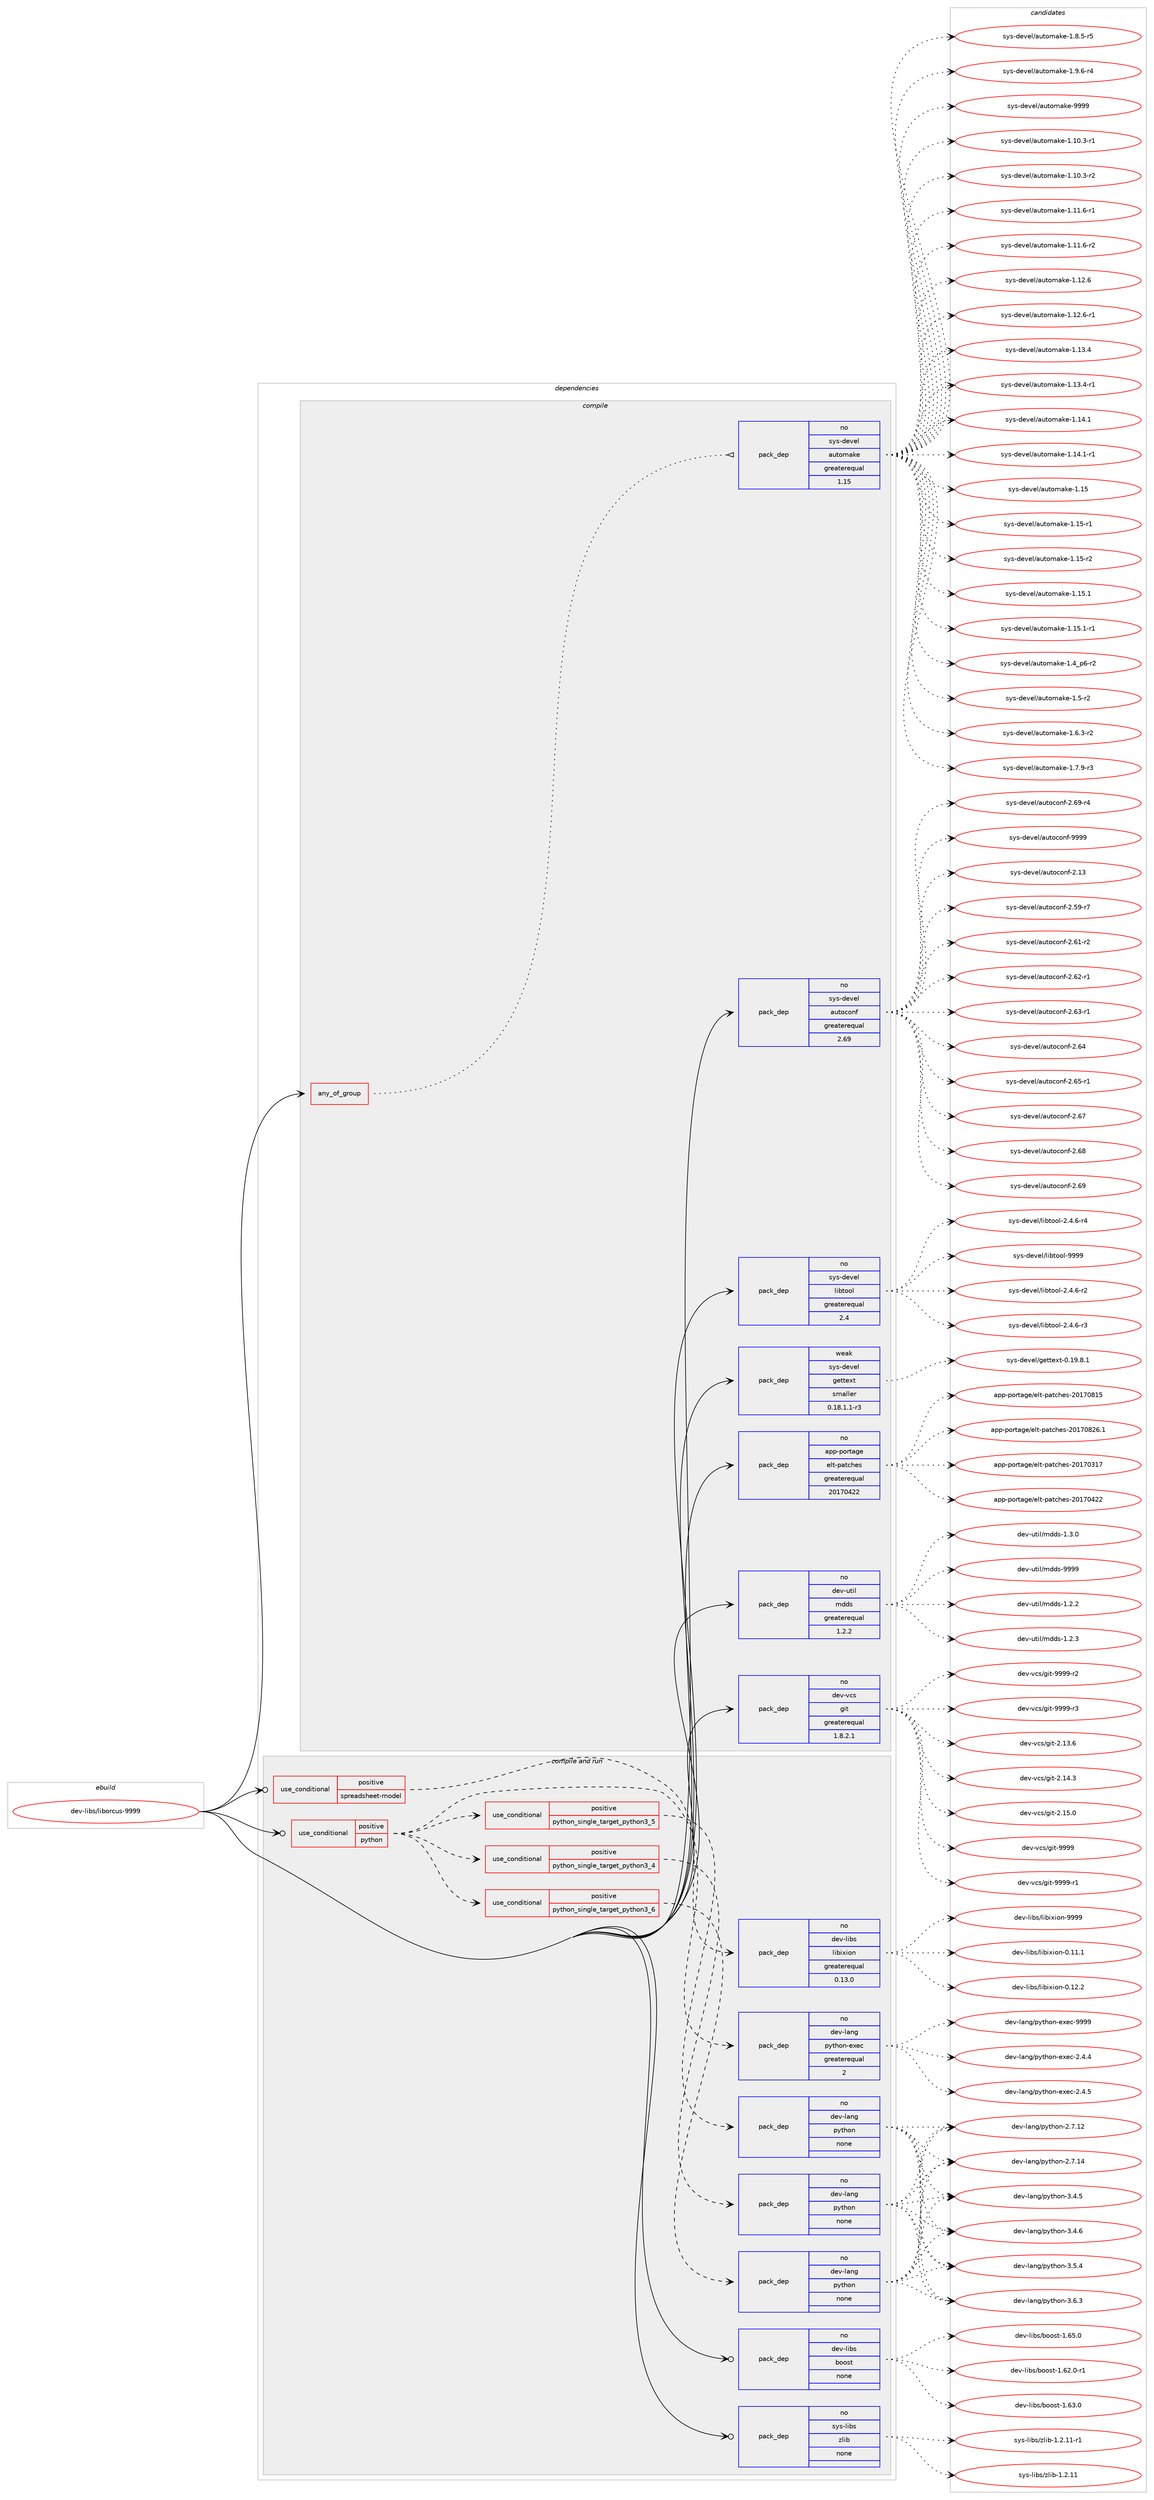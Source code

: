 digraph prolog {

# *************
# Graph options
# *************

newrank=true;
concentrate=true;
compound=true;
graph [rankdir=LR,fontname=Helvetica,fontsize=10,ranksep=1.5];#, ranksep=2.5, nodesep=0.2];
edge  [arrowhead=vee];
node  [fontname=Helvetica,fontsize=10];

# **********
# The ebuild
# **********

subgraph cluster_leftcol {
color=gray;
rank=same;
label=<<i>ebuild</i>>;
id [label="dev-libs/liborcus-9999", color=red, width=4, href="../dev-libs/liborcus-9999.svg"];
}

# ****************
# The dependencies
# ****************

subgraph cluster_midcol {
color=gray;
label=<<i>dependencies</i>>;
subgraph cluster_compile {
fillcolor="#eeeeee";
style=filled;
label=<<i>compile</i>>;
subgraph any3412 {
dependency116393 [label=<<TABLE BORDER="0" CELLBORDER="1" CELLSPACING="0" CELLPADDING="4"><TR><TD CELLPADDING="10">any_of_group</TD></TR></TABLE>>, shape=none, color=red];subgraph pack87806 {
dependency116394 [label=<<TABLE BORDER="0" CELLBORDER="1" CELLSPACING="0" CELLPADDING="4" WIDTH="220"><TR><TD ROWSPAN="6" CELLPADDING="30">pack_dep</TD></TR><TR><TD WIDTH="110">no</TD></TR><TR><TD>sys-devel</TD></TR><TR><TD>automake</TD></TR><TR><TD>greaterequal</TD></TR><TR><TD>1.15</TD></TR></TABLE>>, shape=none, color=blue];
}
dependency116393:e -> dependency116394:w [weight=20,style="dotted",arrowhead="oinv"];
}
id:e -> dependency116393:w [weight=20,style="solid",arrowhead="vee"];
subgraph pack87807 {
dependency116395 [label=<<TABLE BORDER="0" CELLBORDER="1" CELLSPACING="0" CELLPADDING="4" WIDTH="220"><TR><TD ROWSPAN="6" CELLPADDING="30">pack_dep</TD></TR><TR><TD WIDTH="110">no</TD></TR><TR><TD>app-portage</TD></TR><TR><TD>elt-patches</TD></TR><TR><TD>greaterequal</TD></TR><TR><TD>20170422</TD></TR></TABLE>>, shape=none, color=blue];
}
id:e -> dependency116395:w [weight=20,style="solid",arrowhead="vee"];
subgraph pack87808 {
dependency116396 [label=<<TABLE BORDER="0" CELLBORDER="1" CELLSPACING="0" CELLPADDING="4" WIDTH="220"><TR><TD ROWSPAN="6" CELLPADDING="30">pack_dep</TD></TR><TR><TD WIDTH="110">no</TD></TR><TR><TD>dev-util</TD></TR><TR><TD>mdds</TD></TR><TR><TD>greaterequal</TD></TR><TR><TD>1.2.2</TD></TR></TABLE>>, shape=none, color=blue];
}
id:e -> dependency116396:w [weight=20,style="solid",arrowhead="vee"];
subgraph pack87809 {
dependency116397 [label=<<TABLE BORDER="0" CELLBORDER="1" CELLSPACING="0" CELLPADDING="4" WIDTH="220"><TR><TD ROWSPAN="6" CELLPADDING="30">pack_dep</TD></TR><TR><TD WIDTH="110">no</TD></TR><TR><TD>dev-vcs</TD></TR><TR><TD>git</TD></TR><TR><TD>greaterequal</TD></TR><TR><TD>1.8.2.1</TD></TR></TABLE>>, shape=none, color=blue];
}
id:e -> dependency116397:w [weight=20,style="solid",arrowhead="vee"];
subgraph pack87810 {
dependency116398 [label=<<TABLE BORDER="0" CELLBORDER="1" CELLSPACING="0" CELLPADDING="4" WIDTH="220"><TR><TD ROWSPAN="6" CELLPADDING="30">pack_dep</TD></TR><TR><TD WIDTH="110">no</TD></TR><TR><TD>sys-devel</TD></TR><TR><TD>autoconf</TD></TR><TR><TD>greaterequal</TD></TR><TR><TD>2.69</TD></TR></TABLE>>, shape=none, color=blue];
}
id:e -> dependency116398:w [weight=20,style="solid",arrowhead="vee"];
subgraph pack87811 {
dependency116399 [label=<<TABLE BORDER="0" CELLBORDER="1" CELLSPACING="0" CELLPADDING="4" WIDTH="220"><TR><TD ROWSPAN="6" CELLPADDING="30">pack_dep</TD></TR><TR><TD WIDTH="110">no</TD></TR><TR><TD>sys-devel</TD></TR><TR><TD>libtool</TD></TR><TR><TD>greaterequal</TD></TR><TR><TD>2.4</TD></TR></TABLE>>, shape=none, color=blue];
}
id:e -> dependency116399:w [weight=20,style="solid",arrowhead="vee"];
subgraph pack87812 {
dependency116400 [label=<<TABLE BORDER="0" CELLBORDER="1" CELLSPACING="0" CELLPADDING="4" WIDTH="220"><TR><TD ROWSPAN="6" CELLPADDING="30">pack_dep</TD></TR><TR><TD WIDTH="110">weak</TD></TR><TR><TD>sys-devel</TD></TR><TR><TD>gettext</TD></TR><TR><TD>smaller</TD></TR><TR><TD>0.18.1.1-r3</TD></TR></TABLE>>, shape=none, color=blue];
}
id:e -> dependency116400:w [weight=20,style="solid",arrowhead="vee"];
}
subgraph cluster_compileandrun {
fillcolor="#eeeeee";
style=filled;
label=<<i>compile and run</i>>;
subgraph cond25145 {
dependency116401 [label=<<TABLE BORDER="0" CELLBORDER="1" CELLSPACING="0" CELLPADDING="4"><TR><TD ROWSPAN="3" CELLPADDING="10">use_conditional</TD></TR><TR><TD>positive</TD></TR><TR><TD>python</TD></TR></TABLE>>, shape=none, color=red];
subgraph cond25146 {
dependency116402 [label=<<TABLE BORDER="0" CELLBORDER="1" CELLSPACING="0" CELLPADDING="4"><TR><TD ROWSPAN="3" CELLPADDING="10">use_conditional</TD></TR><TR><TD>positive</TD></TR><TR><TD>python_single_target_python3_4</TD></TR></TABLE>>, shape=none, color=red];
subgraph pack87813 {
dependency116403 [label=<<TABLE BORDER="0" CELLBORDER="1" CELLSPACING="0" CELLPADDING="4" WIDTH="220"><TR><TD ROWSPAN="6" CELLPADDING="30">pack_dep</TD></TR><TR><TD WIDTH="110">no</TD></TR><TR><TD>dev-lang</TD></TR><TR><TD>python</TD></TR><TR><TD>none</TD></TR><TR><TD></TD></TR></TABLE>>, shape=none, color=blue];
}
dependency116402:e -> dependency116403:w [weight=20,style="dashed",arrowhead="vee"];
}
dependency116401:e -> dependency116402:w [weight=20,style="dashed",arrowhead="vee"];
subgraph cond25147 {
dependency116404 [label=<<TABLE BORDER="0" CELLBORDER="1" CELLSPACING="0" CELLPADDING="4"><TR><TD ROWSPAN="3" CELLPADDING="10">use_conditional</TD></TR><TR><TD>positive</TD></TR><TR><TD>python_single_target_python3_5</TD></TR></TABLE>>, shape=none, color=red];
subgraph pack87814 {
dependency116405 [label=<<TABLE BORDER="0" CELLBORDER="1" CELLSPACING="0" CELLPADDING="4" WIDTH="220"><TR><TD ROWSPAN="6" CELLPADDING="30">pack_dep</TD></TR><TR><TD WIDTH="110">no</TD></TR><TR><TD>dev-lang</TD></TR><TR><TD>python</TD></TR><TR><TD>none</TD></TR><TR><TD></TD></TR></TABLE>>, shape=none, color=blue];
}
dependency116404:e -> dependency116405:w [weight=20,style="dashed",arrowhead="vee"];
}
dependency116401:e -> dependency116404:w [weight=20,style="dashed",arrowhead="vee"];
subgraph cond25148 {
dependency116406 [label=<<TABLE BORDER="0" CELLBORDER="1" CELLSPACING="0" CELLPADDING="4"><TR><TD ROWSPAN="3" CELLPADDING="10">use_conditional</TD></TR><TR><TD>positive</TD></TR><TR><TD>python_single_target_python3_6</TD></TR></TABLE>>, shape=none, color=red];
subgraph pack87815 {
dependency116407 [label=<<TABLE BORDER="0" CELLBORDER="1" CELLSPACING="0" CELLPADDING="4" WIDTH="220"><TR><TD ROWSPAN="6" CELLPADDING="30">pack_dep</TD></TR><TR><TD WIDTH="110">no</TD></TR><TR><TD>dev-lang</TD></TR><TR><TD>python</TD></TR><TR><TD>none</TD></TR><TR><TD></TD></TR></TABLE>>, shape=none, color=blue];
}
dependency116406:e -> dependency116407:w [weight=20,style="dashed",arrowhead="vee"];
}
dependency116401:e -> dependency116406:w [weight=20,style="dashed",arrowhead="vee"];
subgraph pack87816 {
dependency116408 [label=<<TABLE BORDER="0" CELLBORDER="1" CELLSPACING="0" CELLPADDING="4" WIDTH="220"><TR><TD ROWSPAN="6" CELLPADDING="30">pack_dep</TD></TR><TR><TD WIDTH="110">no</TD></TR><TR><TD>dev-lang</TD></TR><TR><TD>python-exec</TD></TR><TR><TD>greaterequal</TD></TR><TR><TD>2</TD></TR></TABLE>>, shape=none, color=blue];
}
dependency116401:e -> dependency116408:w [weight=20,style="dashed",arrowhead="vee"];
}
id:e -> dependency116401:w [weight=20,style="solid",arrowhead="odotvee"];
subgraph cond25149 {
dependency116409 [label=<<TABLE BORDER="0" CELLBORDER="1" CELLSPACING="0" CELLPADDING="4"><TR><TD ROWSPAN="3" CELLPADDING="10">use_conditional</TD></TR><TR><TD>positive</TD></TR><TR><TD>spreadsheet-model</TD></TR></TABLE>>, shape=none, color=red];
subgraph pack87817 {
dependency116410 [label=<<TABLE BORDER="0" CELLBORDER="1" CELLSPACING="0" CELLPADDING="4" WIDTH="220"><TR><TD ROWSPAN="6" CELLPADDING="30">pack_dep</TD></TR><TR><TD WIDTH="110">no</TD></TR><TR><TD>dev-libs</TD></TR><TR><TD>libixion</TD></TR><TR><TD>greaterequal</TD></TR><TR><TD>0.13.0</TD></TR></TABLE>>, shape=none, color=blue];
}
dependency116409:e -> dependency116410:w [weight=20,style="dashed",arrowhead="vee"];
}
id:e -> dependency116409:w [weight=20,style="solid",arrowhead="odotvee"];
subgraph pack87818 {
dependency116411 [label=<<TABLE BORDER="0" CELLBORDER="1" CELLSPACING="0" CELLPADDING="4" WIDTH="220"><TR><TD ROWSPAN="6" CELLPADDING="30">pack_dep</TD></TR><TR><TD WIDTH="110">no</TD></TR><TR><TD>dev-libs</TD></TR><TR><TD>boost</TD></TR><TR><TD>none</TD></TR><TR><TD></TD></TR></TABLE>>, shape=none, color=blue];
}
id:e -> dependency116411:w [weight=20,style="solid",arrowhead="odotvee"];
subgraph pack87819 {
dependency116412 [label=<<TABLE BORDER="0" CELLBORDER="1" CELLSPACING="0" CELLPADDING="4" WIDTH="220"><TR><TD ROWSPAN="6" CELLPADDING="30">pack_dep</TD></TR><TR><TD WIDTH="110">no</TD></TR><TR><TD>sys-libs</TD></TR><TR><TD>zlib</TD></TR><TR><TD>none</TD></TR><TR><TD></TD></TR></TABLE>>, shape=none, color=blue];
}
id:e -> dependency116412:w [weight=20,style="solid",arrowhead="odotvee"];
}
subgraph cluster_run {
fillcolor="#eeeeee";
style=filled;
label=<<i>run</i>>;
}
}

# **************
# The candidates
# **************

subgraph cluster_choices {
rank=same;
color=gray;
label=<<i>candidates</i>>;

subgraph choice87806 {
color=black;
nodesep=1;
choice11512111545100101118101108479711711611110997107101454946494846514511449 [label="sys-devel/automake-1.10.3-r1", color=red, width=4,href="../sys-devel/automake-1.10.3-r1.svg"];
choice11512111545100101118101108479711711611110997107101454946494846514511450 [label="sys-devel/automake-1.10.3-r2", color=red, width=4,href="../sys-devel/automake-1.10.3-r2.svg"];
choice11512111545100101118101108479711711611110997107101454946494946544511449 [label="sys-devel/automake-1.11.6-r1", color=red, width=4,href="../sys-devel/automake-1.11.6-r1.svg"];
choice11512111545100101118101108479711711611110997107101454946494946544511450 [label="sys-devel/automake-1.11.6-r2", color=red, width=4,href="../sys-devel/automake-1.11.6-r2.svg"];
choice1151211154510010111810110847971171161111099710710145494649504654 [label="sys-devel/automake-1.12.6", color=red, width=4,href="../sys-devel/automake-1.12.6.svg"];
choice11512111545100101118101108479711711611110997107101454946495046544511449 [label="sys-devel/automake-1.12.6-r1", color=red, width=4,href="../sys-devel/automake-1.12.6-r1.svg"];
choice1151211154510010111810110847971171161111099710710145494649514652 [label="sys-devel/automake-1.13.4", color=red, width=4,href="../sys-devel/automake-1.13.4.svg"];
choice11512111545100101118101108479711711611110997107101454946495146524511449 [label="sys-devel/automake-1.13.4-r1", color=red, width=4,href="../sys-devel/automake-1.13.4-r1.svg"];
choice1151211154510010111810110847971171161111099710710145494649524649 [label="sys-devel/automake-1.14.1", color=red, width=4,href="../sys-devel/automake-1.14.1.svg"];
choice11512111545100101118101108479711711611110997107101454946495246494511449 [label="sys-devel/automake-1.14.1-r1", color=red, width=4,href="../sys-devel/automake-1.14.1-r1.svg"];
choice115121115451001011181011084797117116111109971071014549464953 [label="sys-devel/automake-1.15", color=red, width=4,href="../sys-devel/automake-1.15.svg"];
choice1151211154510010111810110847971171161111099710710145494649534511449 [label="sys-devel/automake-1.15-r1", color=red, width=4,href="../sys-devel/automake-1.15-r1.svg"];
choice1151211154510010111810110847971171161111099710710145494649534511450 [label="sys-devel/automake-1.15-r2", color=red, width=4,href="../sys-devel/automake-1.15-r2.svg"];
choice1151211154510010111810110847971171161111099710710145494649534649 [label="sys-devel/automake-1.15.1", color=red, width=4,href="../sys-devel/automake-1.15.1.svg"];
choice11512111545100101118101108479711711611110997107101454946495346494511449 [label="sys-devel/automake-1.15.1-r1", color=red, width=4,href="../sys-devel/automake-1.15.1-r1.svg"];
choice115121115451001011181011084797117116111109971071014549465295112544511450 [label="sys-devel/automake-1.4_p6-r2", color=red, width=4,href="../sys-devel/automake-1.4_p6-r2.svg"];
choice11512111545100101118101108479711711611110997107101454946534511450 [label="sys-devel/automake-1.5-r2", color=red, width=4,href="../sys-devel/automake-1.5-r2.svg"];
choice115121115451001011181011084797117116111109971071014549465446514511450 [label="sys-devel/automake-1.6.3-r2", color=red, width=4,href="../sys-devel/automake-1.6.3-r2.svg"];
choice115121115451001011181011084797117116111109971071014549465546574511451 [label="sys-devel/automake-1.7.9-r3", color=red, width=4,href="../sys-devel/automake-1.7.9-r3.svg"];
choice115121115451001011181011084797117116111109971071014549465646534511453 [label="sys-devel/automake-1.8.5-r5", color=red, width=4,href="../sys-devel/automake-1.8.5-r5.svg"];
choice115121115451001011181011084797117116111109971071014549465746544511452 [label="sys-devel/automake-1.9.6-r4", color=red, width=4,href="../sys-devel/automake-1.9.6-r4.svg"];
choice115121115451001011181011084797117116111109971071014557575757 [label="sys-devel/automake-9999", color=red, width=4,href="../sys-devel/automake-9999.svg"];
dependency116394:e -> choice11512111545100101118101108479711711611110997107101454946494846514511449:w [style=dotted,weight="100"];
dependency116394:e -> choice11512111545100101118101108479711711611110997107101454946494846514511450:w [style=dotted,weight="100"];
dependency116394:e -> choice11512111545100101118101108479711711611110997107101454946494946544511449:w [style=dotted,weight="100"];
dependency116394:e -> choice11512111545100101118101108479711711611110997107101454946494946544511450:w [style=dotted,weight="100"];
dependency116394:e -> choice1151211154510010111810110847971171161111099710710145494649504654:w [style=dotted,weight="100"];
dependency116394:e -> choice11512111545100101118101108479711711611110997107101454946495046544511449:w [style=dotted,weight="100"];
dependency116394:e -> choice1151211154510010111810110847971171161111099710710145494649514652:w [style=dotted,weight="100"];
dependency116394:e -> choice11512111545100101118101108479711711611110997107101454946495146524511449:w [style=dotted,weight="100"];
dependency116394:e -> choice1151211154510010111810110847971171161111099710710145494649524649:w [style=dotted,weight="100"];
dependency116394:e -> choice11512111545100101118101108479711711611110997107101454946495246494511449:w [style=dotted,weight="100"];
dependency116394:e -> choice115121115451001011181011084797117116111109971071014549464953:w [style=dotted,weight="100"];
dependency116394:e -> choice1151211154510010111810110847971171161111099710710145494649534511449:w [style=dotted,weight="100"];
dependency116394:e -> choice1151211154510010111810110847971171161111099710710145494649534511450:w [style=dotted,weight="100"];
dependency116394:e -> choice1151211154510010111810110847971171161111099710710145494649534649:w [style=dotted,weight="100"];
dependency116394:e -> choice11512111545100101118101108479711711611110997107101454946495346494511449:w [style=dotted,weight="100"];
dependency116394:e -> choice115121115451001011181011084797117116111109971071014549465295112544511450:w [style=dotted,weight="100"];
dependency116394:e -> choice11512111545100101118101108479711711611110997107101454946534511450:w [style=dotted,weight="100"];
dependency116394:e -> choice115121115451001011181011084797117116111109971071014549465446514511450:w [style=dotted,weight="100"];
dependency116394:e -> choice115121115451001011181011084797117116111109971071014549465546574511451:w [style=dotted,weight="100"];
dependency116394:e -> choice115121115451001011181011084797117116111109971071014549465646534511453:w [style=dotted,weight="100"];
dependency116394:e -> choice115121115451001011181011084797117116111109971071014549465746544511452:w [style=dotted,weight="100"];
dependency116394:e -> choice115121115451001011181011084797117116111109971071014557575757:w [style=dotted,weight="100"];
}
subgraph choice87807 {
color=black;
nodesep=1;
choice97112112451121111141169710310147101108116451129711699104101115455048495548514955 [label="app-portage/elt-patches-20170317", color=red, width=4,href="../app-portage/elt-patches-20170317.svg"];
choice97112112451121111141169710310147101108116451129711699104101115455048495548525050 [label="app-portage/elt-patches-20170422", color=red, width=4,href="../app-portage/elt-patches-20170422.svg"];
choice97112112451121111141169710310147101108116451129711699104101115455048495548564953 [label="app-portage/elt-patches-20170815", color=red, width=4,href="../app-portage/elt-patches-20170815.svg"];
choice971121124511211111411697103101471011081164511297116991041011154550484955485650544649 [label="app-portage/elt-patches-20170826.1", color=red, width=4,href="../app-portage/elt-patches-20170826.1.svg"];
dependency116395:e -> choice97112112451121111141169710310147101108116451129711699104101115455048495548514955:w [style=dotted,weight="100"];
dependency116395:e -> choice97112112451121111141169710310147101108116451129711699104101115455048495548525050:w [style=dotted,weight="100"];
dependency116395:e -> choice97112112451121111141169710310147101108116451129711699104101115455048495548564953:w [style=dotted,weight="100"];
dependency116395:e -> choice971121124511211111411697103101471011081164511297116991041011154550484955485650544649:w [style=dotted,weight="100"];
}
subgraph choice87808 {
color=black;
nodesep=1;
choice1001011184511711610510847109100100115454946504650 [label="dev-util/mdds-1.2.2", color=red, width=4,href="../dev-util/mdds-1.2.2.svg"];
choice1001011184511711610510847109100100115454946504651 [label="dev-util/mdds-1.2.3", color=red, width=4,href="../dev-util/mdds-1.2.3.svg"];
choice1001011184511711610510847109100100115454946514648 [label="dev-util/mdds-1.3.0", color=red, width=4,href="../dev-util/mdds-1.3.0.svg"];
choice10010111845117116105108471091001001154557575757 [label="dev-util/mdds-9999", color=red, width=4,href="../dev-util/mdds-9999.svg"];
dependency116396:e -> choice1001011184511711610510847109100100115454946504650:w [style=dotted,weight="100"];
dependency116396:e -> choice1001011184511711610510847109100100115454946504651:w [style=dotted,weight="100"];
dependency116396:e -> choice1001011184511711610510847109100100115454946514648:w [style=dotted,weight="100"];
dependency116396:e -> choice10010111845117116105108471091001001154557575757:w [style=dotted,weight="100"];
}
subgraph choice87809 {
color=black;
nodesep=1;
choice10010111845118991154710310511645504649514654 [label="dev-vcs/git-2.13.6", color=red, width=4,href="../dev-vcs/git-2.13.6.svg"];
choice10010111845118991154710310511645504649524651 [label="dev-vcs/git-2.14.3", color=red, width=4,href="../dev-vcs/git-2.14.3.svg"];
choice10010111845118991154710310511645504649534648 [label="dev-vcs/git-2.15.0", color=red, width=4,href="../dev-vcs/git-2.15.0.svg"];
choice1001011184511899115471031051164557575757 [label="dev-vcs/git-9999", color=red, width=4,href="../dev-vcs/git-9999.svg"];
choice10010111845118991154710310511645575757574511449 [label="dev-vcs/git-9999-r1", color=red, width=4,href="../dev-vcs/git-9999-r1.svg"];
choice10010111845118991154710310511645575757574511450 [label="dev-vcs/git-9999-r2", color=red, width=4,href="../dev-vcs/git-9999-r2.svg"];
choice10010111845118991154710310511645575757574511451 [label="dev-vcs/git-9999-r3", color=red, width=4,href="../dev-vcs/git-9999-r3.svg"];
dependency116397:e -> choice10010111845118991154710310511645504649514654:w [style=dotted,weight="100"];
dependency116397:e -> choice10010111845118991154710310511645504649524651:w [style=dotted,weight="100"];
dependency116397:e -> choice10010111845118991154710310511645504649534648:w [style=dotted,weight="100"];
dependency116397:e -> choice1001011184511899115471031051164557575757:w [style=dotted,weight="100"];
dependency116397:e -> choice10010111845118991154710310511645575757574511449:w [style=dotted,weight="100"];
dependency116397:e -> choice10010111845118991154710310511645575757574511450:w [style=dotted,weight="100"];
dependency116397:e -> choice10010111845118991154710310511645575757574511451:w [style=dotted,weight="100"];
}
subgraph choice87810 {
color=black;
nodesep=1;
choice115121115451001011181011084797117116111991111101024550464951 [label="sys-devel/autoconf-2.13", color=red, width=4,href="../sys-devel/autoconf-2.13.svg"];
choice1151211154510010111810110847971171161119911111010245504653574511455 [label="sys-devel/autoconf-2.59-r7", color=red, width=4,href="../sys-devel/autoconf-2.59-r7.svg"];
choice1151211154510010111810110847971171161119911111010245504654494511450 [label="sys-devel/autoconf-2.61-r2", color=red, width=4,href="../sys-devel/autoconf-2.61-r2.svg"];
choice1151211154510010111810110847971171161119911111010245504654504511449 [label="sys-devel/autoconf-2.62-r1", color=red, width=4,href="../sys-devel/autoconf-2.62-r1.svg"];
choice1151211154510010111810110847971171161119911111010245504654514511449 [label="sys-devel/autoconf-2.63-r1", color=red, width=4,href="../sys-devel/autoconf-2.63-r1.svg"];
choice115121115451001011181011084797117116111991111101024550465452 [label="sys-devel/autoconf-2.64", color=red, width=4,href="../sys-devel/autoconf-2.64.svg"];
choice1151211154510010111810110847971171161119911111010245504654534511449 [label="sys-devel/autoconf-2.65-r1", color=red, width=4,href="../sys-devel/autoconf-2.65-r1.svg"];
choice115121115451001011181011084797117116111991111101024550465455 [label="sys-devel/autoconf-2.67", color=red, width=4,href="../sys-devel/autoconf-2.67.svg"];
choice115121115451001011181011084797117116111991111101024550465456 [label="sys-devel/autoconf-2.68", color=red, width=4,href="../sys-devel/autoconf-2.68.svg"];
choice115121115451001011181011084797117116111991111101024550465457 [label="sys-devel/autoconf-2.69", color=red, width=4,href="../sys-devel/autoconf-2.69.svg"];
choice1151211154510010111810110847971171161119911111010245504654574511452 [label="sys-devel/autoconf-2.69-r4", color=red, width=4,href="../sys-devel/autoconf-2.69-r4.svg"];
choice115121115451001011181011084797117116111991111101024557575757 [label="sys-devel/autoconf-9999", color=red, width=4,href="../sys-devel/autoconf-9999.svg"];
dependency116398:e -> choice115121115451001011181011084797117116111991111101024550464951:w [style=dotted,weight="100"];
dependency116398:e -> choice1151211154510010111810110847971171161119911111010245504653574511455:w [style=dotted,weight="100"];
dependency116398:e -> choice1151211154510010111810110847971171161119911111010245504654494511450:w [style=dotted,weight="100"];
dependency116398:e -> choice1151211154510010111810110847971171161119911111010245504654504511449:w [style=dotted,weight="100"];
dependency116398:e -> choice1151211154510010111810110847971171161119911111010245504654514511449:w [style=dotted,weight="100"];
dependency116398:e -> choice115121115451001011181011084797117116111991111101024550465452:w [style=dotted,weight="100"];
dependency116398:e -> choice1151211154510010111810110847971171161119911111010245504654534511449:w [style=dotted,weight="100"];
dependency116398:e -> choice115121115451001011181011084797117116111991111101024550465455:w [style=dotted,weight="100"];
dependency116398:e -> choice115121115451001011181011084797117116111991111101024550465456:w [style=dotted,weight="100"];
dependency116398:e -> choice115121115451001011181011084797117116111991111101024550465457:w [style=dotted,weight="100"];
dependency116398:e -> choice1151211154510010111810110847971171161119911111010245504654574511452:w [style=dotted,weight="100"];
dependency116398:e -> choice115121115451001011181011084797117116111991111101024557575757:w [style=dotted,weight="100"];
}
subgraph choice87811 {
color=black;
nodesep=1;
choice1151211154510010111810110847108105981161111111084550465246544511450 [label="sys-devel/libtool-2.4.6-r2", color=red, width=4,href="../sys-devel/libtool-2.4.6-r2.svg"];
choice1151211154510010111810110847108105981161111111084550465246544511451 [label="sys-devel/libtool-2.4.6-r3", color=red, width=4,href="../sys-devel/libtool-2.4.6-r3.svg"];
choice1151211154510010111810110847108105981161111111084550465246544511452 [label="sys-devel/libtool-2.4.6-r4", color=red, width=4,href="../sys-devel/libtool-2.4.6-r4.svg"];
choice1151211154510010111810110847108105981161111111084557575757 [label="sys-devel/libtool-9999", color=red, width=4,href="../sys-devel/libtool-9999.svg"];
dependency116399:e -> choice1151211154510010111810110847108105981161111111084550465246544511450:w [style=dotted,weight="100"];
dependency116399:e -> choice1151211154510010111810110847108105981161111111084550465246544511451:w [style=dotted,weight="100"];
dependency116399:e -> choice1151211154510010111810110847108105981161111111084550465246544511452:w [style=dotted,weight="100"];
dependency116399:e -> choice1151211154510010111810110847108105981161111111084557575757:w [style=dotted,weight="100"];
}
subgraph choice87812 {
color=black;
nodesep=1;
choice1151211154510010111810110847103101116116101120116454846495746564649 [label="sys-devel/gettext-0.19.8.1", color=red, width=4,href="../sys-devel/gettext-0.19.8.1.svg"];
dependency116400:e -> choice1151211154510010111810110847103101116116101120116454846495746564649:w [style=dotted,weight="100"];
}
subgraph choice87813 {
color=black;
nodesep=1;
choice10010111845108971101034711212111610411111045504655464950 [label="dev-lang/python-2.7.12", color=red, width=4,href="../dev-lang/python-2.7.12.svg"];
choice10010111845108971101034711212111610411111045504655464952 [label="dev-lang/python-2.7.14", color=red, width=4,href="../dev-lang/python-2.7.14.svg"];
choice100101118451089711010347112121116104111110455146524653 [label="dev-lang/python-3.4.5", color=red, width=4,href="../dev-lang/python-3.4.5.svg"];
choice100101118451089711010347112121116104111110455146524654 [label="dev-lang/python-3.4.6", color=red, width=4,href="../dev-lang/python-3.4.6.svg"];
choice100101118451089711010347112121116104111110455146534652 [label="dev-lang/python-3.5.4", color=red, width=4,href="../dev-lang/python-3.5.4.svg"];
choice100101118451089711010347112121116104111110455146544651 [label="dev-lang/python-3.6.3", color=red, width=4,href="../dev-lang/python-3.6.3.svg"];
dependency116403:e -> choice10010111845108971101034711212111610411111045504655464950:w [style=dotted,weight="100"];
dependency116403:e -> choice10010111845108971101034711212111610411111045504655464952:w [style=dotted,weight="100"];
dependency116403:e -> choice100101118451089711010347112121116104111110455146524653:w [style=dotted,weight="100"];
dependency116403:e -> choice100101118451089711010347112121116104111110455146524654:w [style=dotted,weight="100"];
dependency116403:e -> choice100101118451089711010347112121116104111110455146534652:w [style=dotted,weight="100"];
dependency116403:e -> choice100101118451089711010347112121116104111110455146544651:w [style=dotted,weight="100"];
}
subgraph choice87814 {
color=black;
nodesep=1;
choice10010111845108971101034711212111610411111045504655464950 [label="dev-lang/python-2.7.12", color=red, width=4,href="../dev-lang/python-2.7.12.svg"];
choice10010111845108971101034711212111610411111045504655464952 [label="dev-lang/python-2.7.14", color=red, width=4,href="../dev-lang/python-2.7.14.svg"];
choice100101118451089711010347112121116104111110455146524653 [label="dev-lang/python-3.4.5", color=red, width=4,href="../dev-lang/python-3.4.5.svg"];
choice100101118451089711010347112121116104111110455146524654 [label="dev-lang/python-3.4.6", color=red, width=4,href="../dev-lang/python-3.4.6.svg"];
choice100101118451089711010347112121116104111110455146534652 [label="dev-lang/python-3.5.4", color=red, width=4,href="../dev-lang/python-3.5.4.svg"];
choice100101118451089711010347112121116104111110455146544651 [label="dev-lang/python-3.6.3", color=red, width=4,href="../dev-lang/python-3.6.3.svg"];
dependency116405:e -> choice10010111845108971101034711212111610411111045504655464950:w [style=dotted,weight="100"];
dependency116405:e -> choice10010111845108971101034711212111610411111045504655464952:w [style=dotted,weight="100"];
dependency116405:e -> choice100101118451089711010347112121116104111110455146524653:w [style=dotted,weight="100"];
dependency116405:e -> choice100101118451089711010347112121116104111110455146524654:w [style=dotted,weight="100"];
dependency116405:e -> choice100101118451089711010347112121116104111110455146534652:w [style=dotted,weight="100"];
dependency116405:e -> choice100101118451089711010347112121116104111110455146544651:w [style=dotted,weight="100"];
}
subgraph choice87815 {
color=black;
nodesep=1;
choice10010111845108971101034711212111610411111045504655464950 [label="dev-lang/python-2.7.12", color=red, width=4,href="../dev-lang/python-2.7.12.svg"];
choice10010111845108971101034711212111610411111045504655464952 [label="dev-lang/python-2.7.14", color=red, width=4,href="../dev-lang/python-2.7.14.svg"];
choice100101118451089711010347112121116104111110455146524653 [label="dev-lang/python-3.4.5", color=red, width=4,href="../dev-lang/python-3.4.5.svg"];
choice100101118451089711010347112121116104111110455146524654 [label="dev-lang/python-3.4.6", color=red, width=4,href="../dev-lang/python-3.4.6.svg"];
choice100101118451089711010347112121116104111110455146534652 [label="dev-lang/python-3.5.4", color=red, width=4,href="../dev-lang/python-3.5.4.svg"];
choice100101118451089711010347112121116104111110455146544651 [label="dev-lang/python-3.6.3", color=red, width=4,href="../dev-lang/python-3.6.3.svg"];
dependency116407:e -> choice10010111845108971101034711212111610411111045504655464950:w [style=dotted,weight="100"];
dependency116407:e -> choice10010111845108971101034711212111610411111045504655464952:w [style=dotted,weight="100"];
dependency116407:e -> choice100101118451089711010347112121116104111110455146524653:w [style=dotted,weight="100"];
dependency116407:e -> choice100101118451089711010347112121116104111110455146524654:w [style=dotted,weight="100"];
dependency116407:e -> choice100101118451089711010347112121116104111110455146534652:w [style=dotted,weight="100"];
dependency116407:e -> choice100101118451089711010347112121116104111110455146544651:w [style=dotted,weight="100"];
}
subgraph choice87816 {
color=black;
nodesep=1;
choice1001011184510897110103471121211161041111104510112010199455046524652 [label="dev-lang/python-exec-2.4.4", color=red, width=4,href="../dev-lang/python-exec-2.4.4.svg"];
choice1001011184510897110103471121211161041111104510112010199455046524653 [label="dev-lang/python-exec-2.4.5", color=red, width=4,href="../dev-lang/python-exec-2.4.5.svg"];
choice10010111845108971101034711212111610411111045101120101994557575757 [label="dev-lang/python-exec-9999", color=red, width=4,href="../dev-lang/python-exec-9999.svg"];
dependency116408:e -> choice1001011184510897110103471121211161041111104510112010199455046524652:w [style=dotted,weight="100"];
dependency116408:e -> choice1001011184510897110103471121211161041111104510112010199455046524653:w [style=dotted,weight="100"];
dependency116408:e -> choice10010111845108971101034711212111610411111045101120101994557575757:w [style=dotted,weight="100"];
}
subgraph choice87817 {
color=black;
nodesep=1;
choice1001011184510810598115471081059810512010511111045484649494649 [label="dev-libs/libixion-0.11.1", color=red, width=4,href="../dev-libs/libixion-0.11.1.svg"];
choice1001011184510810598115471081059810512010511111045484649504650 [label="dev-libs/libixion-0.12.2", color=red, width=4,href="../dev-libs/libixion-0.12.2.svg"];
choice100101118451081059811547108105981051201051111104557575757 [label="dev-libs/libixion-9999", color=red, width=4,href="../dev-libs/libixion-9999.svg"];
dependency116410:e -> choice1001011184510810598115471081059810512010511111045484649494649:w [style=dotted,weight="100"];
dependency116410:e -> choice1001011184510810598115471081059810512010511111045484649504650:w [style=dotted,weight="100"];
dependency116410:e -> choice100101118451081059811547108105981051201051111104557575757:w [style=dotted,weight="100"];
}
subgraph choice87818 {
color=black;
nodesep=1;
choice10010111845108105981154798111111115116454946545046484511449 [label="dev-libs/boost-1.62.0-r1", color=red, width=4,href="../dev-libs/boost-1.62.0-r1.svg"];
choice1001011184510810598115479811111111511645494654514648 [label="dev-libs/boost-1.63.0", color=red, width=4,href="../dev-libs/boost-1.63.0.svg"];
choice1001011184510810598115479811111111511645494654534648 [label="dev-libs/boost-1.65.0", color=red, width=4,href="../dev-libs/boost-1.65.0.svg"];
dependency116411:e -> choice10010111845108105981154798111111115116454946545046484511449:w [style=dotted,weight="100"];
dependency116411:e -> choice1001011184510810598115479811111111511645494654514648:w [style=dotted,weight="100"];
dependency116411:e -> choice1001011184510810598115479811111111511645494654534648:w [style=dotted,weight="100"];
}
subgraph choice87819 {
color=black;
nodesep=1;
choice1151211154510810598115471221081059845494650464949 [label="sys-libs/zlib-1.2.11", color=red, width=4,href="../sys-libs/zlib-1.2.11.svg"];
choice11512111545108105981154712210810598454946504649494511449 [label="sys-libs/zlib-1.2.11-r1", color=red, width=4,href="../sys-libs/zlib-1.2.11-r1.svg"];
dependency116412:e -> choice1151211154510810598115471221081059845494650464949:w [style=dotted,weight="100"];
dependency116412:e -> choice11512111545108105981154712210810598454946504649494511449:w [style=dotted,weight="100"];
}
}

}
